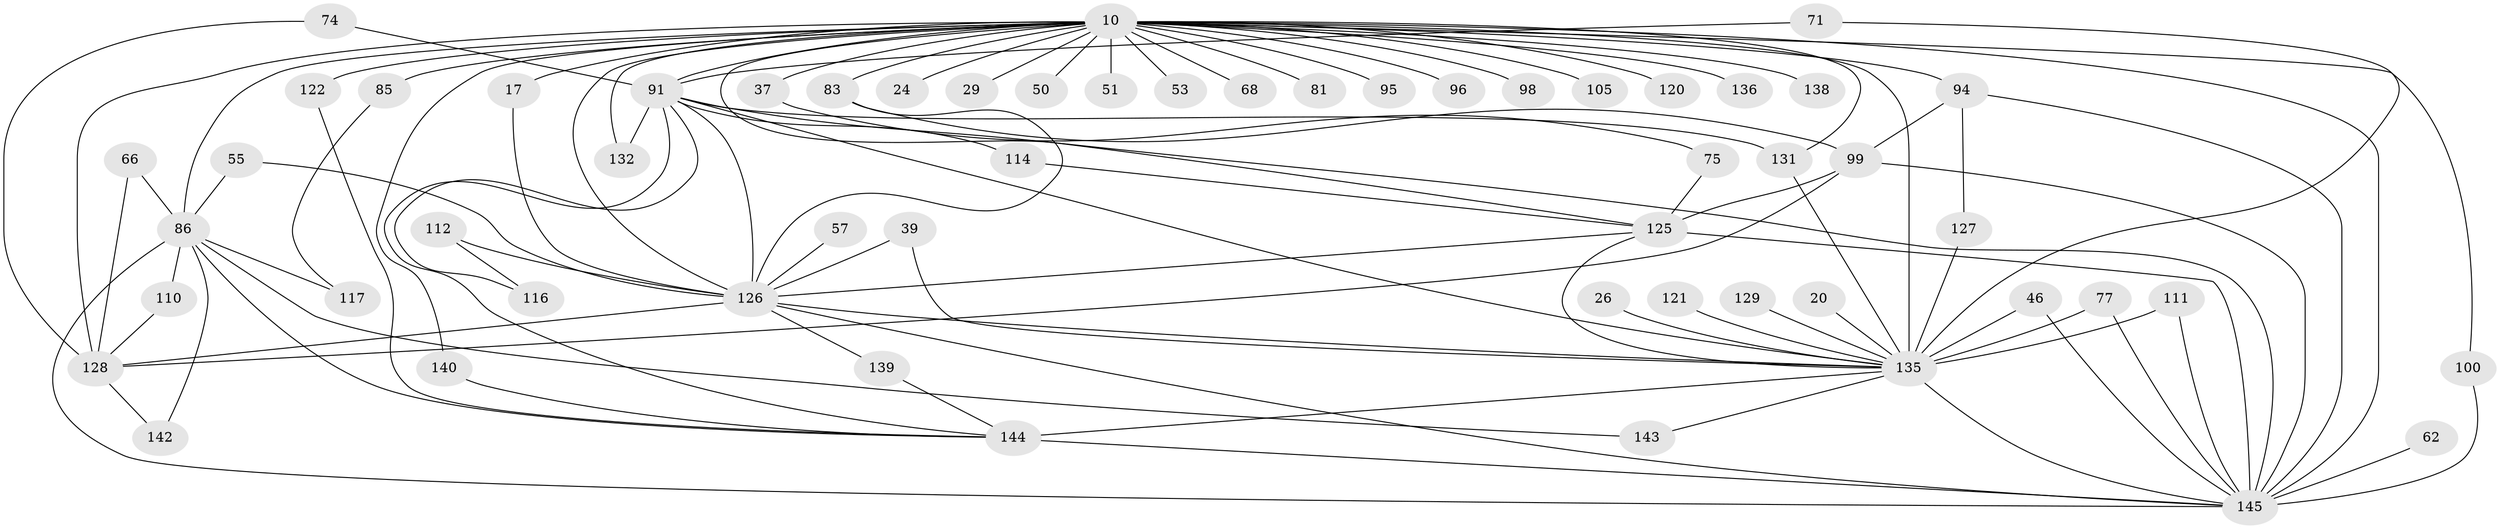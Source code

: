 // original degree distribution, {26: 0.006896551724137931, 17: 0.006896551724137931, 27: 0.006896551724137931, 40: 0.006896551724137931, 19: 0.013793103448275862, 18: 0.006896551724137931, 22: 0.006896551724137931, 24: 0.006896551724137931, 28: 0.006896551724137931, 3: 0.2206896551724138, 8: 0.013793103448275862, 4: 0.06896551724137931, 14: 0.006896551724137931, 2: 0.5517241379310345, 5: 0.04827586206896552, 13: 0.006896551724137931, 9: 0.006896551724137931, 7: 0.006896551724137931}
// Generated by graph-tools (version 1.1) at 2025/49/03/04/25 21:49:30]
// undirected, 58 vertices, 101 edges
graph export_dot {
graph [start="1"]
  node [color=gray90,style=filled];
  10 [super="+3+4"];
  17 [super="+13"];
  20;
  24;
  26;
  29;
  37;
  39;
  46;
  50;
  51;
  53;
  55;
  57;
  62;
  66;
  68 [super="+12"];
  71;
  74;
  75;
  77;
  81;
  83 [super="+22"];
  85 [super="+73"];
  86 [super="+36"];
  91 [super="+6"];
  94 [super="+41"];
  95;
  96;
  98;
  99 [super="+48+59"];
  100;
  105;
  110;
  111;
  112;
  114;
  116;
  117;
  120;
  121;
  122 [super="+87"];
  125 [super="+84+106"];
  126 [super="+44+109+108+119+97"];
  127;
  128 [super="+19+78"];
  129;
  131 [super="+103+123"];
  132 [super="+63"];
  135 [super="+82+93+52+79+134"];
  136;
  138;
  139;
  140;
  142;
  143;
  144 [super="+115+35+54+101"];
  145 [super="+104+137+124+141"];
  10 -- 37 [weight=2];
  10 -- 53 [weight=2];
  10 -- 81 [weight=2];
  10 -- 85 [weight=3];
  10 -- 91 [weight=9];
  10 -- 96 [weight=2];
  10 -- 100;
  10 -- 122 [weight=2];
  10 -- 135 [weight=23];
  10 -- 138 [weight=2];
  10 -- 136 [weight=2];
  10 -- 17 [weight=2];
  10 -- 24;
  10 -- 95 [weight=2];
  10 -- 105 [weight=2];
  10 -- 50;
  10 -- 51 [weight=2];
  10 -- 86 [weight=4];
  10 -- 132;
  10 -- 140;
  10 -- 29;
  10 -- 68 [weight=2];
  10 -- 94 [weight=3];
  10 -- 98 [weight=2];
  10 -- 120;
  10 -- 126 [weight=13];
  10 -- 83;
  10 -- 131;
  10 -- 145 [weight=3];
  10 -- 128 [weight=6];
  10 -- 125 [weight=4];
  17 -- 126;
  20 -- 135 [weight=2];
  26 -- 135;
  37 -- 75;
  39 -- 135;
  39 -- 126;
  46 -- 135;
  46 -- 145;
  55 -- 86;
  55 -- 126;
  57 -- 126 [weight=2];
  62 -- 145;
  66 -- 86;
  66 -- 128;
  71 -- 91;
  71 -- 135;
  74 -- 91;
  74 -- 128;
  75 -- 125;
  77 -- 135;
  77 -- 145;
  83 -- 99;
  83 -- 126;
  85 -- 117;
  86 -- 142;
  86 -- 110;
  86 -- 143;
  86 -- 117;
  86 -- 145 [weight=2];
  86 -- 144;
  91 -- 132 [weight=2];
  91 -- 145 [weight=7];
  91 -- 114;
  91 -- 116;
  91 -- 135 [weight=5];
  91 -- 131 [weight=2];
  91 -- 144;
  91 -- 126 [weight=5];
  94 -- 127;
  94 -- 99;
  94 -- 145;
  99 -- 145 [weight=3];
  99 -- 128;
  99 -- 125 [weight=2];
  100 -- 145;
  110 -- 128;
  111 -- 135;
  111 -- 145;
  112 -- 116;
  112 -- 126 [weight=2];
  114 -- 125;
  121 -- 135;
  122 -- 144;
  125 -- 126;
  125 -- 145 [weight=2];
  125 -- 135;
  126 -- 135 [weight=9];
  126 -- 145 [weight=5];
  126 -- 139;
  126 -- 128 [weight=2];
  127 -- 135;
  128 -- 142;
  129 -- 135 [weight=2];
  131 -- 135;
  135 -- 143;
  135 -- 144 [weight=3];
  135 -- 145 [weight=2];
  139 -- 144;
  140 -- 144;
  144 -- 145 [weight=2];
}
